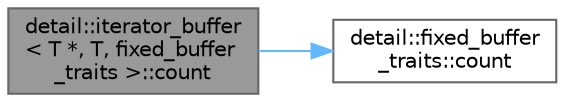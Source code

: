 digraph "detail::iterator_buffer&lt; T *, T, fixed_buffer_traits &gt;::count"
{
 // LATEX_PDF_SIZE
  bgcolor="transparent";
  edge [fontname=Helvetica,fontsize=10,labelfontname=Helvetica,labelfontsize=10];
  node [fontname=Helvetica,fontsize=10,shape=box,height=0.2,width=0.4];
  rankdir="LR";
  Node1 [id="Node000001",label="detail::iterator_buffer\l\< T *, T, fixed_buffer\l_traits \>::count",height=0.2,width=0.4,color="gray40", fillcolor="grey60", style="filled", fontcolor="black",tooltip=" "];
  Node1 -> Node2 [id="edge2_Node000001_Node000002",color="steelblue1",style="solid",tooltip=" "];
  Node2 [id="Node000002",label="detail::fixed_buffer\l_traits::count",height=0.2,width=0.4,color="grey40", fillcolor="white", style="filled",URL="$classdetail_1_1fixed__buffer__traits.html#a0014a13116c7d241cb52d6eec29b6b92",tooltip=" "];
}

